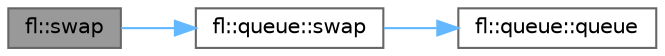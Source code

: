 digraph "fl::swap"
{
 // INTERACTIVE_SVG=YES
 // LATEX_PDF_SIZE
  bgcolor="transparent";
  edge [fontname=Helvetica,fontsize=10,labelfontname=Helvetica,labelfontsize=10];
  node [fontname=Helvetica,fontsize=10,shape=box,height=0.2,width=0.4];
  rankdir="LR";
  Node1 [id="Node000001",label="fl::swap",height=0.2,width=0.4,color="gray40", fillcolor="grey60", style="filled", fontcolor="black",tooltip="Swap two queues."];
  Node1 -> Node2 [id="edge1_Node000001_Node000002",color="steelblue1",style="solid",tooltip=" "];
  Node2 [id="Node000002",label="fl::queue::swap",height=0.2,width=0.4,color="grey40", fillcolor="white", style="filled",URL="$da/d7f/classfl_1_1queue_a7a195e3499ef988538ef11e39ae8cee2.html#a7a195e3499ef988538ef11e39ae8cee2",tooltip="Swap the contents with another queue."];
  Node2 -> Node3 [id="edge2_Node000002_Node000003",color="steelblue1",style="solid",tooltip=" "];
  Node3 [id="Node000003",label="fl::queue::queue",height=0.2,width=0.4,color="grey40", fillcolor="white", style="filled",URL="$da/d7f/classfl_1_1queue_a0a6396fa03143c4f38f249e1228b6aa0.html#a0a6396fa03143c4f38f249e1228b6aa0",tooltip="Default constructor - creates an empty queue."];
}
